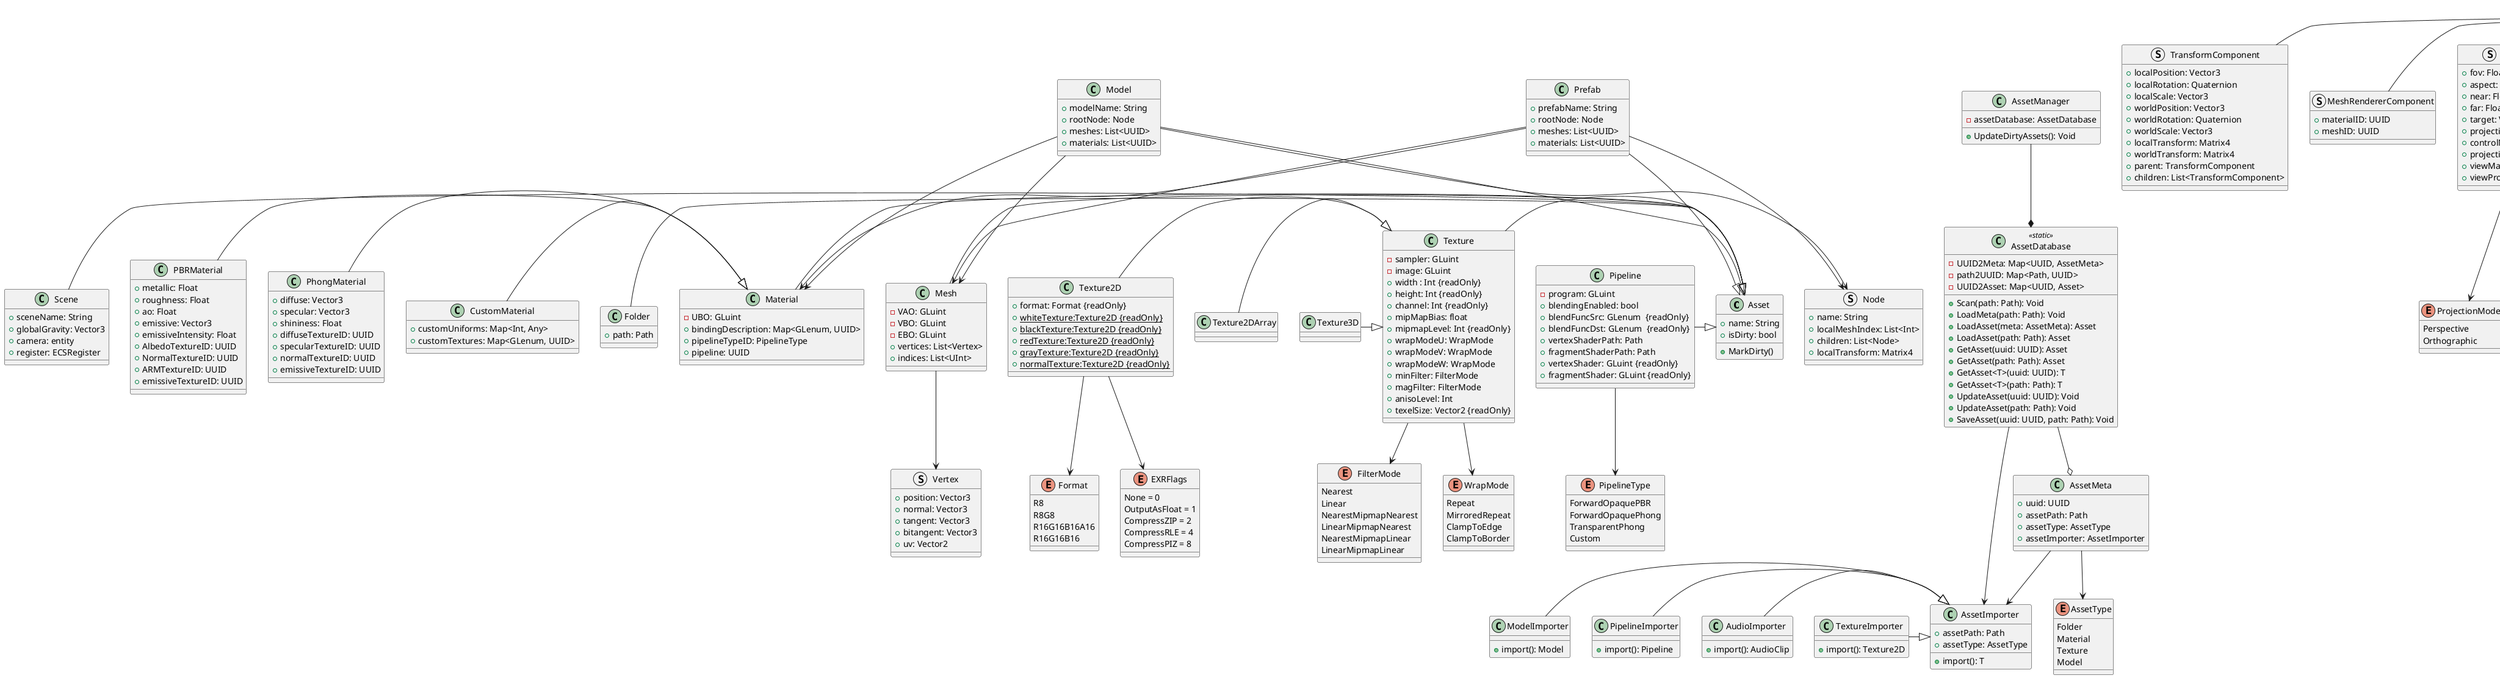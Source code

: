 @startuml

class Asset
{
    +name: String
    +isDirty: bool
    +MarkDirty()
}
AssetMeta --> AssetType
class Folder
{
    +path: Path
}
Folder -|> Asset
enum WrapMode
{
    Repeat
    MirroredRepeat 
    ClampToEdge 
    ClampToBorder 
}
enum FilterMode
{
    Nearest
    Linear
    NearestMipmapNearest
    LinearMipmapNearest
    NearestMipmapLinear 
    LinearMipmapLinear 
}
class Texture
{
- sampler: GLuint
- image: GLuint
+ width : Int {readOnly}
+ height: Int {readOnly}
+ channel: Int {readOnly}
+ mipMapBias: float
+ mipmapLevel: Int {readOnly}
+ wrapModeU: WrapMode 
+ wrapModeV: WrapMode
+ wrapModeW: WrapMode
+ minFilter: FilterMode
+ magFilter: FilterMode
+ anisoLevel: Int
+ texelSize: Vector2 {readOnly}
}
enum EXRFlags
{
    '0 1 2 4 8方便位掩码
    'No flag. This will result in an uncompressed 16-bit float EXR file.
    None = 0
    'The texture will be exported as a 32-bit float EXR file (default is 16-bit).
    OutputAsFloat = 1
    'The texture will use the EXR ZIP compression format.
    CompressZIP = 2
    'The texture will use RLE (Run Length Encoding) EXR compression format (similarto Targa RLE compression).
    CompressRLE = 4
    'This texture will use Wavelet compression. This is best used for grainy images.
    CompressPIZ = 8
}
enum Format
{
    R8
    R8G8
    'for EXR
    R16G16B16A16
    R16G16B16
    'TODO Compress format
}
class Texture2D
{
    +format: Format {readOnly}
    +{static} whiteTexture:Texture2D {readOnly}
    +{static} blackTexture:Texture2D {readOnly}
    +{static} redTexture:Texture2D {readOnly}
    +{static} grayTexture:Texture2D {readOnly}
    +{static} normalTexture:Texture2D {readOnly}
}
class Texture2DArray
{
    '待实现
}
class Texture3D
{
    '待实现
}
Texture -|> Asset
Texture --> WrapMode
Texture --> FilterMode
Texture2D -|> Texture
Texture2D --> Format
Texture2D --> EXRFlags
Texture2DArray -|> Texture
Texture3D -|> Texture
enum PipelineType
{
    ForwardOpaquePBR
    ForwardOpaquePhong
    TransparentPhong
    Custom
}
class Pipeline
{
    -program: GLuint
    +blendingEnabled: bool 
    +blendFuncSrc: GLenum  {readOnly}
    +blendFuncDst: GLenum  {readOnly}
    +vertexShaderPath: Path 
    +fragmentShaderPath: Path
    +vertexShader: GLuint {readOnly}
    +fragmentShader: GLuint {readOnly}
}
class Material
{
    -UBO: GLuint
    +bindingDescription: Map<GLenum, UUID>
    +pipelineTypeID: PipelineType 
    +pipeline: UUID 
}
class PBRMaterial
{
    +metallic: Float
    +roughness: Float
    +ao: Float
    +emissive: Vector3
    +emissiveIntensity: Float
    +AlbedoTextureID: UUID
    +NormalTextureID: UUID
    +ARMTextureID: UUID
    +emissiveTextureID: UUID
}
class PhongMaterial
{
    +diffuse: Vector3
    +specular: Vector3
    +shininess: Float
    +diffuseTextureID: UUID
    +specularTextureID: UUID
    +normalTextureID: UUID
    +emissiveTextureID: UUID
}
class CustomMaterial
{
    +customUniforms: Map<Int, Any>
    +customTextures: Map<GLenum, UUID>
}
Material -|> Asset
PBRMaterial -|> Material
PhongMaterial -|> Material
CustomMaterial -|> Material
Pipeline -|> Asset
Pipeline --> PipelineType
struct Vertex
{
    +position: Vector3
    +normal: Vector3
    +tangent: Vector3
    +bitangent: Vector3
    +uv: Vector2
}
class Mesh
{
    -VAO: GLuint
    -VBO: GLuint
    -EBO: GLuint
    +vertices: List<Vertex>
    +indices: List<UInt>
}
struct Node
{
    +name: String
    +localMeshIndex: List<Int>
    +children: List<Node>
    +localTransform: Matrix4
}
class Model
{
    +modelName: String
    +rootNode: Node
    +meshes: List<UUID>
    +materials: List<UUID>
}
class Prefab
{
    +prefabName: String
    +rootNode: Node
    +meshes: List<UUID>
    +materials: List<UUID>
}
class Scene
{
    +sceneName: String
    +globalGravity: Vector3
    +camera: entity
    +register: ECSRegister
}
Scene -|> Asset
Mesh -|> Asset
Mesh --> Vertex
Model -|> Asset
Model --> Node
Model --> Mesh
Model --> Material
Prefab -|> Asset
Prefab --> Node
Prefab --> Mesh
Prefab --> Material
'=======================================================
enum AssetType
{
    Folder
    Material
    Texture
    Model
}
class AssetMeta
{
    +uuid: UUID
    +assetPath: Path
    +assetType: AssetType
    +assetImporter: AssetImporter
}
AssetMeta --> AssetImporter
class AssetDatabase <<static>>
{
    -UUID2Meta: Map<UUID, AssetMeta>
    -path2UUID: Map<Path, UUID>
    -UUID2Asset: Map<UUID, Asset>
    +Scan(path: Path): Void
    +LoadMeta(path: Path): Void
    'load asset from meta, traverse UUID2Meta
    +LoadAsset(meta: AssetMeta): Asset
    'load asset from path, traverse path2UUID then LoadAsset(meta: AssetMeta)
    +LoadAsset(path: Path): Asset
    +GetAsset(uuid: UUID): Asset
    +GetAsset(path: Path): Asset
    +GetAsset<T>(uuid: UUID): T
    +GetAsset<T>(path: Path): T
    +UpdateAsset(uuid: UUID): Void
    +UpdateAsset(path: Path): Void
    +SaveAsset(uuid: UUID, path: Path): Void
}
class AssetImporter
{
    +assetPath: Path
    +assetType: AssetType
    +import(): T
}
AssetDatabase --> AssetImporter
AssetDatabase --o AssetMeta
class TextureImporter
{
    +import(): Texture2D
}
TextureImporter -|> AssetImporter
class ModelImporter
{
    +import(): Model
}
ModelImporter -|> AssetImporter
class PipelineImporter
{
    +import(): Pipeline
}
PipelineImporter -|> AssetImporter
class AudioImporter
{
    +import(): AudioClip
}
AudioImporter -|> AssetImporter
class AssetManager
{
    -assetDatabase: AssetDatabase
    'loop for all assets in another thread
    +UpdateDirtyAssets(): Void
}
AssetManager --* AssetDatabase
'==============================Component=========================
struct Component
{
    +componentName: String
    +enable: bool
}
struct TransformComponent
{
    +localPosition: Vector3
    +localRotation: Quaternion
    +localScale: Vector3
    +worldPosition: Vector3
    +worldRotation: Quaternion
    +worldScale: Vector3
    +localTransform: Matrix4
    +worldTransform: Matrix4
    +parent: TransformComponent
    +children: List<TransformComponent>
}
TransformComponent -|> Component
struct MeshRendererComponent
{
    +materialID: UUID
    +meshID: UUID
}
MeshRendererComponent -|> Component
enum ProjectionMode
{
    Perspective
    Orthographic
}
enum ControlMode
{
    Free
    LookAt
}
struct CameraComponent
{
    +fov: Float
    +aspect: Float
    +near: Float
    +far: Float
    'only for lookAt camera
    +target: Vector3
    +projectionMode: ProjectionMode
    +controlMode: ControlMode
    +projectionMatrix: Matrix4
    +viewMatrix: Matrix4
    +viewProjectionMatrix: Matrix4
}
CameraComponent -|> Component
CameraComponent --> ProjectionMode
CameraComponent --> ControlMode
enum LightType
{
    Directional
    Point
    Spot
}
struct LightComponent
{
    +lightType: LightType
    +color: Vector3
    +intensity: Float
    'only for point light
    +range: Float
    +attenuation: Float
    'only for spot light
    +spotAngle: Float
    +spotBlur : Float

    +castShadow: bool
    +shadowBias: Float
}
LightComponent -|> Component
LightComponent --> LightType
enum ColliderType
{
    Box
    Sphere
    Capsule
    Mesh
}
struct ColliderShape 
{
    +radius: Float
    +size: Vector3
    +height: Float
}
struct ColliderComponent
{
    +colliderType: ColliderType
    +isTrigger: bool
    +isStatic: bool
    +isKinematic: bool
    +offset: Vector3
    +shape: ColliderShape
}
ColliderComponent -|> Component
ColliderComponent --> ColliderType
ColliderComponent --> ColliderShape
enum Constraints 
{
    None = 0
    FreezePositionX = 1 << 0
    FreezePositionY = 1 << 1
    FreezePositionZ = 1 << 2
    FreezeRotationX = 1 << 3
    FreezeRotationY = 1 << 4
    FreezeRotationZ = 1 << 5
}
enum CollisionDetectionMode 
{
    Discrete,
    Continuous,
    ContinuousDynamic
}
struct RigidBodyComponent
{
    +mass: Float
    +velocity: Vector3
    +angularVelocity: Vector3
    +useGravity: bool
    +constraints: Constraints
    +collisionDetectionMode: CollisionDetectionMode
    +linearDamping: Float
    +angularDamping: Float
    +centerOfMass: Vector3
}
RigidBodyComponent -|> Component
RigidBodyComponent --> Constraints
RigidBodyComponent --> CollisionDetectionMode
struct ScriptComponent
{
    'TODO
}
ScriptComponent -|> Component
struct PlayerComponent 
{
    'TODO
}
PlayerComponent -|> Component
struct AIComponent
{
    'TODO
}
AIComponent -|> Component
struct AudioComponent
{
    'TODO
}
AudioComponent -|> Component
struct AnimatorComponent
{
    'TODO
}
AnimatorComponent -|> Component
struct NetworkComponent 
{
    'TODO
}
NetworkComponent -|> Component
@enduml